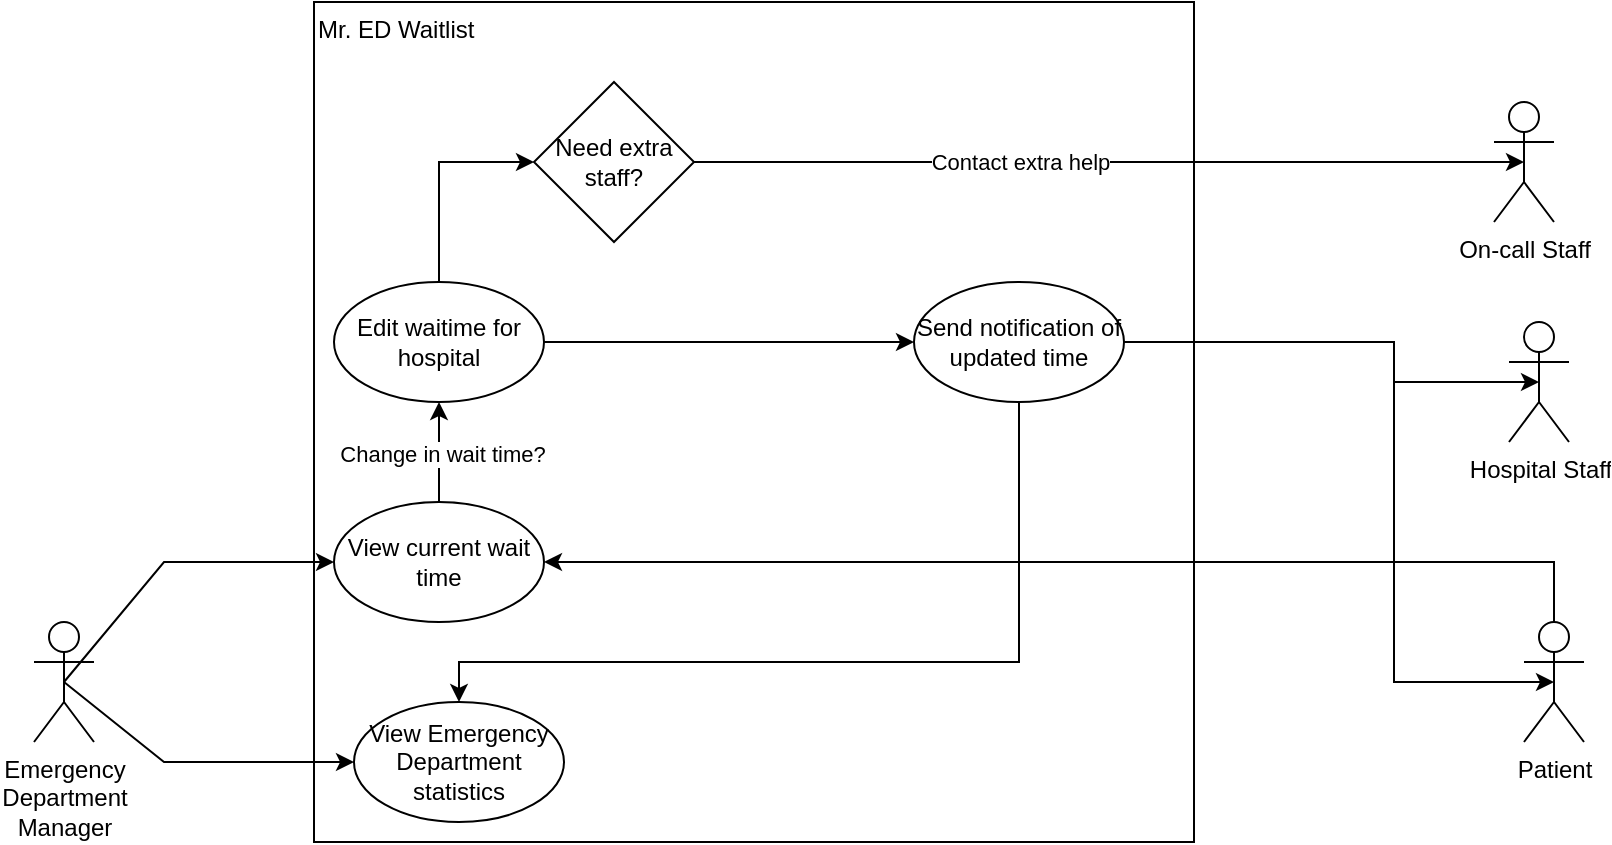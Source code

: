 <mxfile version="24.8.3">
  <diagram name="Page-1" id="rmFP2wXDVYkHg5Yxyf7J">
    <mxGraphModel dx="1259" dy="1755" grid="1" gridSize="10" guides="1" tooltips="1" connect="1" arrows="1" fold="1" page="1" pageScale="1" pageWidth="850" pageHeight="1100" background="#ffffff" math="0" shadow="0">
      <root>
        <mxCell id="0" />
        <mxCell id="1" parent="0" />
        <mxCell id="lskfsVLSXJnKaLs_SEhu-23" value="Mr. ED Waitlist&lt;br&gt;&lt;div&gt;&lt;br&gt;&lt;/div&gt;" style="rounded=0;whiteSpace=wrap;html=1;fillColor=none;align=left;verticalAlign=top;" parent="1" vertex="1">
          <mxGeometry x="160" y="-840" width="440" height="420" as="geometry" />
        </mxCell>
        <mxCell id="lskfsVLSXJnKaLs_SEhu-1" value="&lt;div&gt;Emergency&lt;/div&gt;&lt;div&gt;Department&lt;/div&gt;&lt;div&gt;Manager&lt;br&gt;&lt;/div&gt;" style="shape=umlActor;verticalLabelPosition=bottom;verticalAlign=top;html=1;outlineConnect=0;align=center;" parent="1" vertex="1">
          <mxGeometry x="20" y="-530" width="30" height="60" as="geometry" />
        </mxCell>
        <mxCell id="f6DXI7vJYDqg9aNzU8EN-27" value="" style="edgeStyle=orthogonalEdgeStyle;rounded=0;orthogonalLoop=1;jettySize=auto;html=1;exitX=0.5;exitY=0;exitDx=0;exitDy=0;entryX=0;entryY=0.5;entryDx=0;entryDy=0;" parent="1" source="lskfsVLSXJnKaLs_SEhu-4" target="f6DXI7vJYDqg9aNzU8EN-29" edge="1">
          <mxGeometry relative="1" as="geometry">
            <mxPoint x="222.471" y="-720" as="targetPoint" />
          </mxGeometry>
        </mxCell>
        <mxCell id="lskfsVLSXJnKaLs_SEhu-4" value="Edit waitime for hospital" style="ellipse;whiteSpace=wrap;html=1;aspect=fixed;" parent="1" vertex="1">
          <mxGeometry x="170" y="-700" width="105" height="60" as="geometry" />
        </mxCell>
        <mxCell id="lskfsVLSXJnKaLs_SEhu-11" value="" style="endArrow=classic;html=1;rounded=0;exitX=0.5;exitY=0.5;exitDx=0;exitDy=0;exitPerimeter=0;entryX=0;entryY=0.5;entryDx=0;entryDy=0;" parent="1" source="lskfsVLSXJnKaLs_SEhu-1" target="f6DXI7vJYDqg9aNzU8EN-6" edge="1">
          <mxGeometry width="50" height="50" relative="1" as="geometry">
            <mxPoint x="120" y="-350" as="sourcePoint" />
            <mxPoint x="150" y="-390" as="targetPoint" />
            <Array as="points">
              <mxPoint x="85" y="-560" />
            </Array>
          </mxGeometry>
        </mxCell>
        <mxCell id="lskfsVLSXJnKaLs_SEhu-27" value="Patient" style="shape=umlActor;verticalLabelPosition=bottom;verticalAlign=top;html=1;outlineConnect=0;align=center;" parent="1" vertex="1">
          <mxGeometry x="765" y="-530" width="30" height="60" as="geometry" />
        </mxCell>
        <mxCell id="lskfsVLSXJnKaLs_SEhu-33" value="" style="endArrow=classic;html=1;rounded=0;entryX=1;entryY=0.5;entryDx=0;entryDy=0;" parent="1" source="lskfsVLSXJnKaLs_SEhu-27" target="f6DXI7vJYDqg9aNzU8EN-6" edge="1">
          <mxGeometry width="50" height="50" relative="1" as="geometry">
            <mxPoint x="705" y="-620" as="sourcePoint" />
            <mxPoint x="365" y="-560" as="targetPoint" />
            <Array as="points">
              <mxPoint x="780" y="-560" />
              <mxPoint x="700" y="-560" />
            </Array>
          </mxGeometry>
        </mxCell>
        <mxCell id="lskfsVLSXJnKaLs_SEhu-34" value="Hospital Staff" style="shape=umlActor;verticalLabelPosition=bottom;verticalAlign=top;html=1;outlineConnect=0;" parent="1" vertex="1">
          <mxGeometry x="757.5" y="-680" width="30" height="60" as="geometry" />
        </mxCell>
        <mxCell id="lskfsVLSXJnKaLs_SEhu-43" value="" style="endArrow=classic;html=1;rounded=0;entryX=0.5;entryY=0.5;entryDx=0;entryDy=0;entryPerimeter=0;exitX=1;exitY=0.5;exitDx=0;exitDy=0;" parent="1" source="f6DXI7vJYDqg9aNzU8EN-9" target="lskfsVLSXJnKaLs_SEhu-27" edge="1">
          <mxGeometry width="50" height="50" relative="1" as="geometry">
            <mxPoint x="680" y="-550" as="sourcePoint" />
            <mxPoint x="680" y="-430" as="targetPoint" />
            <Array as="points">
              <mxPoint x="700" y="-670" />
              <mxPoint x="700" y="-600" />
              <mxPoint x="700" y="-500" />
            </Array>
          </mxGeometry>
        </mxCell>
        <mxCell id="f6DXI7vJYDqg9aNzU8EN-6" value="View current wait time" style="ellipse;whiteSpace=wrap;html=1;aspect=fixed;" parent="1" vertex="1">
          <mxGeometry x="170" y="-590" width="105" height="60" as="geometry" />
        </mxCell>
        <mxCell id="f6DXI7vJYDqg9aNzU8EN-22" value="" style="edgeStyle=orthogonalEdgeStyle;rounded=0;orthogonalLoop=1;jettySize=auto;html=1;entryX=0.5;entryY=0;entryDx=0;entryDy=0;" parent="1" source="f6DXI7vJYDqg9aNzU8EN-9" target="f6DXI7vJYDqg9aNzU8EN-19" edge="1">
          <mxGeometry relative="1" as="geometry">
            <mxPoint x="470" y="-560" as="targetPoint" />
            <Array as="points">
              <mxPoint x="380" y="-510" />
              <mxPoint x="222" y="-510" />
            </Array>
          </mxGeometry>
        </mxCell>
        <mxCell id="f6DXI7vJYDqg9aNzU8EN-9" value="Send notification of updated time " style="ellipse;whiteSpace=wrap;html=1;aspect=fixed;" parent="1" vertex="1">
          <mxGeometry x="460" y="-700" width="105" height="60" as="geometry" />
        </mxCell>
        <mxCell id="f6DXI7vJYDqg9aNzU8EN-10" value="" style="endArrow=classic;html=1;rounded=0;entryX=0;entryY=0.5;entryDx=0;entryDy=0;exitX=1;exitY=0.5;exitDx=0;exitDy=0;" parent="1" source="lskfsVLSXJnKaLs_SEhu-4" target="f6DXI7vJYDqg9aNzU8EN-9" edge="1">
          <mxGeometry width="50" height="50" relative="1" as="geometry">
            <mxPoint x="462.5" y="-670" as="sourcePoint" />
            <mxPoint x="680.5" y="-610" as="targetPoint" />
          </mxGeometry>
        </mxCell>
        <mxCell id="f6DXI7vJYDqg9aNzU8EN-11" value="" style="endArrow=classic;html=1;rounded=0;exitX=0.5;exitY=0;exitDx=0;exitDy=0;entryX=0.5;entryY=1;entryDx=0;entryDy=0;" parent="1" source="f6DXI7vJYDqg9aNzU8EN-6" target="lskfsVLSXJnKaLs_SEhu-4" edge="1">
          <mxGeometry width="50" height="50" relative="1" as="geometry">
            <mxPoint x="350" y="-540" as="sourcePoint" />
            <mxPoint x="400" y="-540" as="targetPoint" />
          </mxGeometry>
        </mxCell>
        <mxCell id="f6DXI7vJYDqg9aNzU8EN-12" value="Change in wait time?" style="edgeLabel;html=1;align=center;verticalAlign=middle;resizable=0;points=[];" parent="f6DXI7vJYDqg9aNzU8EN-11" vertex="1" connectable="0">
          <mxGeometry x="-0.029" y="-1" relative="1" as="geometry">
            <mxPoint as="offset" />
          </mxGeometry>
        </mxCell>
        <mxCell id="f6DXI7vJYDqg9aNzU8EN-16" value="" style="endArrow=classic;html=1;rounded=0;entryX=0.5;entryY=0.5;entryDx=0;entryDy=0;entryPerimeter=0;exitX=1;exitY=0.5;exitDx=0;exitDy=0;" parent="1" source="f6DXI7vJYDqg9aNzU8EN-9" target="lskfsVLSXJnKaLs_SEhu-34" edge="1">
          <mxGeometry width="50" height="50" relative="1" as="geometry">
            <mxPoint x="575" y="-530" as="sourcePoint" />
            <mxPoint x="723" y="-530" as="targetPoint" />
            <Array as="points">
              <mxPoint x="700" y="-670" />
              <mxPoint x="700" y="-650" />
            </Array>
          </mxGeometry>
        </mxCell>
        <mxCell id="f6DXI7vJYDqg9aNzU8EN-19" value="View Emergency Department statistics" style="ellipse;whiteSpace=wrap;html=1;aspect=fixed;" parent="1" vertex="1">
          <mxGeometry x="180" y="-490" width="105" height="60" as="geometry" />
        </mxCell>
        <mxCell id="f6DXI7vJYDqg9aNzU8EN-20" value="" style="endArrow=classic;html=1;rounded=0;exitX=0.5;exitY=0.5;exitDx=0;exitDy=0;exitPerimeter=0;entryX=0;entryY=0.5;entryDx=0;entryDy=0;" parent="1" source="lskfsVLSXJnKaLs_SEhu-1" target="f6DXI7vJYDqg9aNzU8EN-19" edge="1">
          <mxGeometry width="50" height="50" relative="1" as="geometry">
            <mxPoint x="95" y="-330" as="sourcePoint" />
            <mxPoint x="270" y="-550" as="targetPoint" />
            <Array as="points">
              <mxPoint x="85" y="-460" />
            </Array>
          </mxGeometry>
        </mxCell>
        <mxCell id="f6DXI7vJYDqg9aNzU8EN-29" value="Need extra staff?" style="rhombus;whiteSpace=wrap;html=1;" parent="1" vertex="1">
          <mxGeometry x="270" y="-800" width="80" height="80" as="geometry" />
        </mxCell>
        <mxCell id="f6DXI7vJYDqg9aNzU8EN-32" value="On-call Staff" style="shape=umlActor;verticalLabelPosition=bottom;verticalAlign=top;html=1;outlineConnect=0;" parent="1" vertex="1">
          <mxGeometry x="750" y="-790" width="30" height="60" as="geometry" />
        </mxCell>
        <mxCell id="f6DXI7vJYDqg9aNzU8EN-35" value="" style="endArrow=classic;html=1;rounded=0;entryX=0.5;entryY=0.5;entryDx=0;entryDy=0;entryPerimeter=0;exitX=1;exitY=0.5;exitDx=0;exitDy=0;" parent="1" source="f6DXI7vJYDqg9aNzU8EN-29" target="f6DXI7vJYDqg9aNzU8EN-32" edge="1">
          <mxGeometry width="50" height="50" relative="1" as="geometry">
            <mxPoint x="443" y="-660" as="sourcePoint" />
            <mxPoint x="783" y="-700" as="targetPoint" />
            <Array as="points">
              <mxPoint x="640" y="-760" />
              <mxPoint x="670" y="-760" />
            </Array>
          </mxGeometry>
        </mxCell>
        <mxCell id="f6DXI7vJYDqg9aNzU8EN-36" value="Contact extra help" style="edgeLabel;html=1;align=center;verticalAlign=middle;resizable=0;points=[];" parent="f6DXI7vJYDqg9aNzU8EN-35" vertex="1" connectable="0">
          <mxGeometry x="-0.611" y="-1" relative="1" as="geometry">
            <mxPoint x="82" y="-1" as="offset" />
          </mxGeometry>
        </mxCell>
      </root>
    </mxGraphModel>
  </diagram>
</mxfile>
